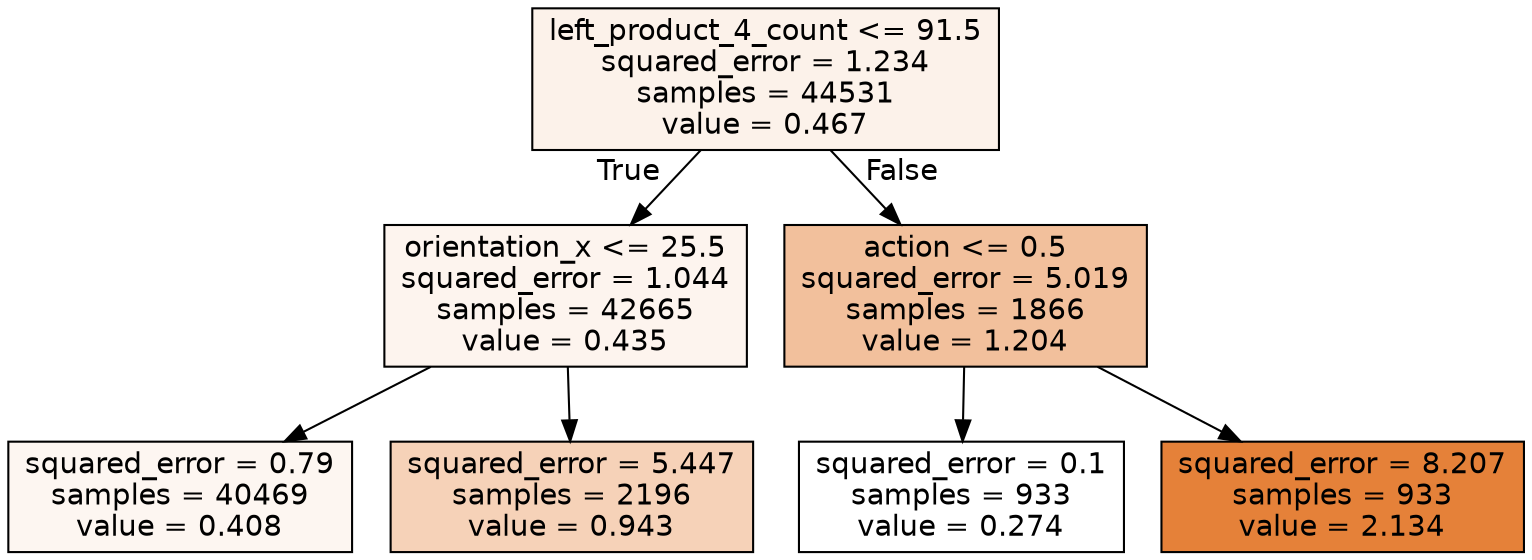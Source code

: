 digraph Tree {
node [shape=box, style="filled", color="black", fontname="helvetica"] ;
edge [fontname="helvetica"] ;
0 [label="left_product_4_count <= 91.5\nsquared_error = 1.234\nsamples = 44531\nvalue = 0.467", fillcolor="#fcf2ea"] ;
1 [label="orientation_x <= 25.5\nsquared_error = 1.044\nsamples = 42665\nvalue = 0.435", fillcolor="#fdf4ee"] ;
0 -> 1 [labeldistance=2.5, labelangle=45, headlabel="True"] ;
2 [label="squared_error = 0.79\nsamples = 40469\nvalue = 0.408", fillcolor="#fdf6f1"] ;
1 -> 2 ;
3 [label="squared_error = 5.447\nsamples = 2196\nvalue = 0.943", fillcolor="#f6d2b8"] ;
1 -> 3 ;
4 [label="action <= 0.5\nsquared_error = 5.019\nsamples = 1866\nvalue = 1.204", fillcolor="#f2c09c"] ;
0 -> 4 [labeldistance=2.5, labelangle=-45, headlabel="False"] ;
5 [label="squared_error = 0.1\nsamples = 933\nvalue = 0.274", fillcolor="#ffffff"] ;
4 -> 5 ;
6 [label="squared_error = 8.207\nsamples = 933\nvalue = 2.134", fillcolor="#e58139"] ;
4 -> 6 ;
}